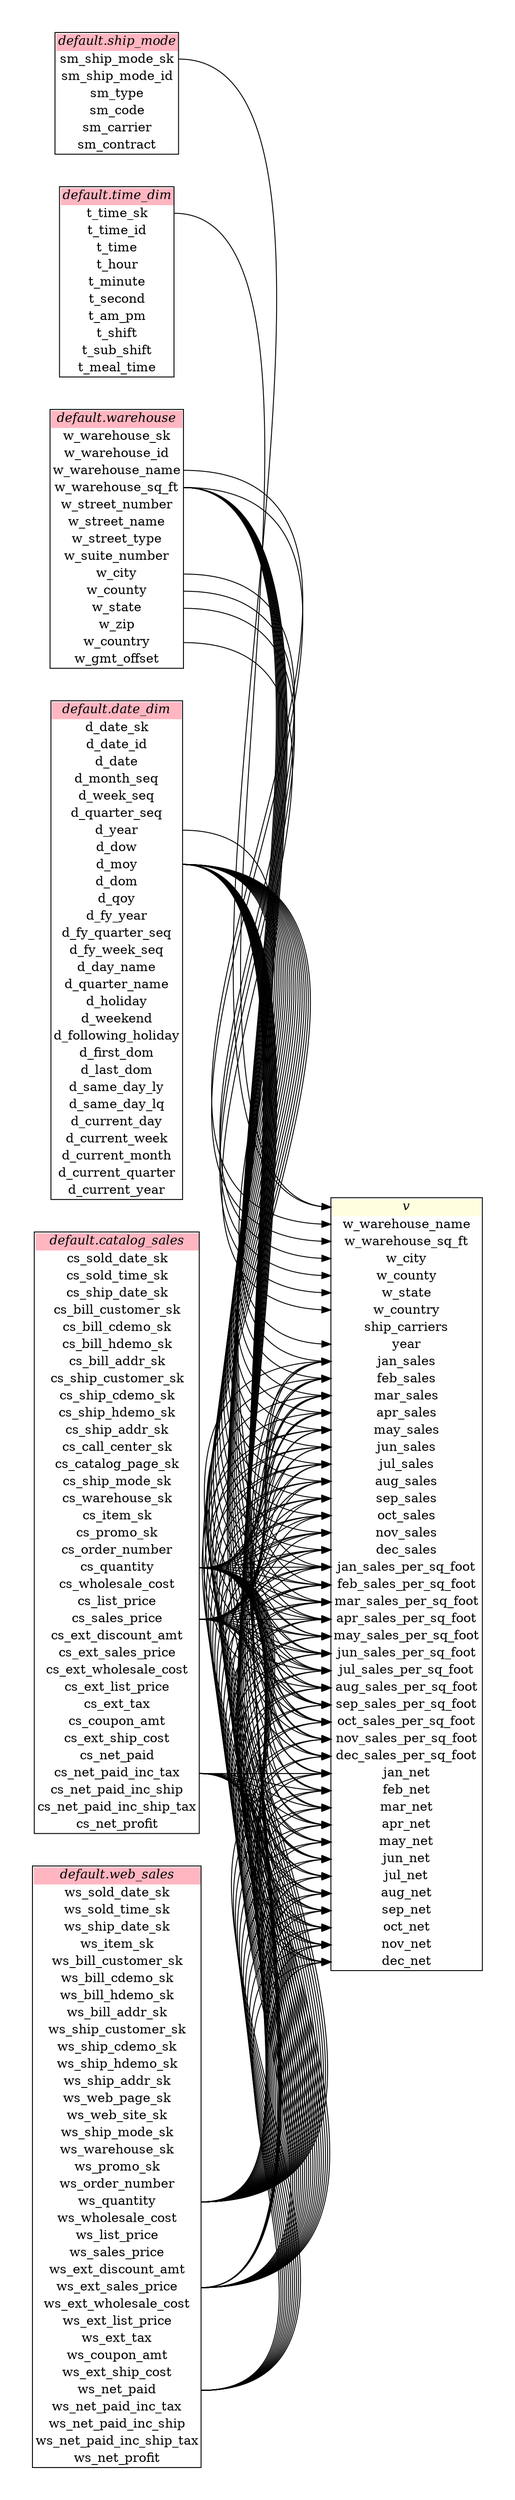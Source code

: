// Automatically generated by TPCDSFlowTestSuite


digraph {
  graph [pad="0.5", nodesep="0.5", ranksep="2", fontname="Helvetica"];
  node [shape=plain]
  rankdir=LR;

  
"default.catalog_sales" [label=<
<table border="1" cellborder="0" cellspacing="0">
  <tr><td bgcolor="lightpink" port="nodeName"><i>default.catalog_sales</i></td></tr>
  <tr><td port="0">cs_sold_date_sk</td></tr>
<tr><td port="1">cs_sold_time_sk</td></tr>
<tr><td port="2">cs_ship_date_sk</td></tr>
<tr><td port="3">cs_bill_customer_sk</td></tr>
<tr><td port="4">cs_bill_cdemo_sk</td></tr>
<tr><td port="5">cs_bill_hdemo_sk</td></tr>
<tr><td port="6">cs_bill_addr_sk</td></tr>
<tr><td port="7">cs_ship_customer_sk</td></tr>
<tr><td port="8">cs_ship_cdemo_sk</td></tr>
<tr><td port="9">cs_ship_hdemo_sk</td></tr>
<tr><td port="10">cs_ship_addr_sk</td></tr>
<tr><td port="11">cs_call_center_sk</td></tr>
<tr><td port="12">cs_catalog_page_sk</td></tr>
<tr><td port="13">cs_ship_mode_sk</td></tr>
<tr><td port="14">cs_warehouse_sk</td></tr>
<tr><td port="15">cs_item_sk</td></tr>
<tr><td port="16">cs_promo_sk</td></tr>
<tr><td port="17">cs_order_number</td></tr>
<tr><td port="18">cs_quantity</td></tr>
<tr><td port="19">cs_wholesale_cost</td></tr>
<tr><td port="20">cs_list_price</td></tr>
<tr><td port="21">cs_sales_price</td></tr>
<tr><td port="22">cs_ext_discount_amt</td></tr>
<tr><td port="23">cs_ext_sales_price</td></tr>
<tr><td port="24">cs_ext_wholesale_cost</td></tr>
<tr><td port="25">cs_ext_list_price</td></tr>
<tr><td port="26">cs_ext_tax</td></tr>
<tr><td port="27">cs_coupon_amt</td></tr>
<tr><td port="28">cs_ext_ship_cost</td></tr>
<tr><td port="29">cs_net_paid</td></tr>
<tr><td port="30">cs_net_paid_inc_tax</td></tr>
<tr><td port="31">cs_net_paid_inc_ship</td></tr>
<tr><td port="32">cs_net_paid_inc_ship_tax</td></tr>
<tr><td port="33">cs_net_profit</td></tr>
</table>>];
     

"default.date_dim" [label=<
<table border="1" cellborder="0" cellspacing="0">
  <tr><td bgcolor="lightpink" port="nodeName"><i>default.date_dim</i></td></tr>
  <tr><td port="0">d_date_sk</td></tr>
<tr><td port="1">d_date_id</td></tr>
<tr><td port="2">d_date</td></tr>
<tr><td port="3">d_month_seq</td></tr>
<tr><td port="4">d_week_seq</td></tr>
<tr><td port="5">d_quarter_seq</td></tr>
<tr><td port="6">d_year</td></tr>
<tr><td port="7">d_dow</td></tr>
<tr><td port="8">d_moy</td></tr>
<tr><td port="9">d_dom</td></tr>
<tr><td port="10">d_qoy</td></tr>
<tr><td port="11">d_fy_year</td></tr>
<tr><td port="12">d_fy_quarter_seq</td></tr>
<tr><td port="13">d_fy_week_seq</td></tr>
<tr><td port="14">d_day_name</td></tr>
<tr><td port="15">d_quarter_name</td></tr>
<tr><td port="16">d_holiday</td></tr>
<tr><td port="17">d_weekend</td></tr>
<tr><td port="18">d_following_holiday</td></tr>
<tr><td port="19">d_first_dom</td></tr>
<tr><td port="20">d_last_dom</td></tr>
<tr><td port="21">d_same_day_ly</td></tr>
<tr><td port="22">d_same_day_lq</td></tr>
<tr><td port="23">d_current_day</td></tr>
<tr><td port="24">d_current_week</td></tr>
<tr><td port="25">d_current_month</td></tr>
<tr><td port="26">d_current_quarter</td></tr>
<tr><td port="27">d_current_year</td></tr>
</table>>];
     

"default.ship_mode" [label=<
<table border="1" cellborder="0" cellspacing="0">
  <tr><td bgcolor="lightpink" port="nodeName"><i>default.ship_mode</i></td></tr>
  <tr><td port="0">sm_ship_mode_sk</td></tr>
<tr><td port="1">sm_ship_mode_id</td></tr>
<tr><td port="2">sm_type</td></tr>
<tr><td port="3">sm_code</td></tr>
<tr><td port="4">sm_carrier</td></tr>
<tr><td port="5">sm_contract</td></tr>
</table>>];
     

"default.time_dim" [label=<
<table border="1" cellborder="0" cellspacing="0">
  <tr><td bgcolor="lightpink" port="nodeName"><i>default.time_dim</i></td></tr>
  <tr><td port="0">t_time_sk</td></tr>
<tr><td port="1">t_time_id</td></tr>
<tr><td port="2">t_time</td></tr>
<tr><td port="3">t_hour</td></tr>
<tr><td port="4">t_minute</td></tr>
<tr><td port="5">t_second</td></tr>
<tr><td port="6">t_am_pm</td></tr>
<tr><td port="7">t_shift</td></tr>
<tr><td port="8">t_sub_shift</td></tr>
<tr><td port="9">t_meal_time</td></tr>
</table>>];
     

"default.warehouse" [label=<
<table border="1" cellborder="0" cellspacing="0">
  <tr><td bgcolor="lightpink" port="nodeName"><i>default.warehouse</i></td></tr>
  <tr><td port="0">w_warehouse_sk</td></tr>
<tr><td port="1">w_warehouse_id</td></tr>
<tr><td port="2">w_warehouse_name</td></tr>
<tr><td port="3">w_warehouse_sq_ft</td></tr>
<tr><td port="4">w_street_number</td></tr>
<tr><td port="5">w_street_name</td></tr>
<tr><td port="6">w_street_type</td></tr>
<tr><td port="7">w_suite_number</td></tr>
<tr><td port="8">w_city</td></tr>
<tr><td port="9">w_county</td></tr>
<tr><td port="10">w_state</td></tr>
<tr><td port="11">w_zip</td></tr>
<tr><td port="12">w_country</td></tr>
<tr><td port="13">w_gmt_offset</td></tr>
</table>>];
     

"default.web_sales" [label=<
<table border="1" cellborder="0" cellspacing="0">
  <tr><td bgcolor="lightpink" port="nodeName"><i>default.web_sales</i></td></tr>
  <tr><td port="0">ws_sold_date_sk</td></tr>
<tr><td port="1">ws_sold_time_sk</td></tr>
<tr><td port="2">ws_ship_date_sk</td></tr>
<tr><td port="3">ws_item_sk</td></tr>
<tr><td port="4">ws_bill_customer_sk</td></tr>
<tr><td port="5">ws_bill_cdemo_sk</td></tr>
<tr><td port="6">ws_bill_hdemo_sk</td></tr>
<tr><td port="7">ws_bill_addr_sk</td></tr>
<tr><td port="8">ws_ship_customer_sk</td></tr>
<tr><td port="9">ws_ship_cdemo_sk</td></tr>
<tr><td port="10">ws_ship_hdemo_sk</td></tr>
<tr><td port="11">ws_ship_addr_sk</td></tr>
<tr><td port="12">ws_web_page_sk</td></tr>
<tr><td port="13">ws_web_site_sk</td></tr>
<tr><td port="14">ws_ship_mode_sk</td></tr>
<tr><td port="15">ws_warehouse_sk</td></tr>
<tr><td port="16">ws_promo_sk</td></tr>
<tr><td port="17">ws_order_number</td></tr>
<tr><td port="18">ws_quantity</td></tr>
<tr><td port="19">ws_wholesale_cost</td></tr>
<tr><td port="20">ws_list_price</td></tr>
<tr><td port="21">ws_sales_price</td></tr>
<tr><td port="22">ws_ext_discount_amt</td></tr>
<tr><td port="23">ws_ext_sales_price</td></tr>
<tr><td port="24">ws_ext_wholesale_cost</td></tr>
<tr><td port="25">ws_ext_list_price</td></tr>
<tr><td port="26">ws_ext_tax</td></tr>
<tr><td port="27">ws_coupon_amt</td></tr>
<tr><td port="28">ws_ext_ship_cost</td></tr>
<tr><td port="29">ws_net_paid</td></tr>
<tr><td port="30">ws_net_paid_inc_tax</td></tr>
<tr><td port="31">ws_net_paid_inc_ship</td></tr>
<tr><td port="32">ws_net_paid_inc_ship_tax</td></tr>
<tr><td port="33">ws_net_profit</td></tr>
</table>>];
     

"v" [label=<
<table border="1" cellborder="0" cellspacing="0">
  <tr><td bgcolor="lightyellow" port="nodeName"><i>v</i></td></tr>
  <tr><td port="0">w_warehouse_name</td></tr>
<tr><td port="1">w_warehouse_sq_ft</td></tr>
<tr><td port="2">w_city</td></tr>
<tr><td port="3">w_county</td></tr>
<tr><td port="4">w_state</td></tr>
<tr><td port="5">w_country</td></tr>
<tr><td port="6">ship_carriers</td></tr>
<tr><td port="7">year</td></tr>
<tr><td port="8">jan_sales</td></tr>
<tr><td port="9">feb_sales</td></tr>
<tr><td port="10">mar_sales</td></tr>
<tr><td port="11">apr_sales</td></tr>
<tr><td port="12">may_sales</td></tr>
<tr><td port="13">jun_sales</td></tr>
<tr><td port="14">jul_sales</td></tr>
<tr><td port="15">aug_sales</td></tr>
<tr><td port="16">sep_sales</td></tr>
<tr><td port="17">oct_sales</td></tr>
<tr><td port="18">nov_sales</td></tr>
<tr><td port="19">dec_sales</td></tr>
<tr><td port="20">jan_sales_per_sq_foot</td></tr>
<tr><td port="21">feb_sales_per_sq_foot</td></tr>
<tr><td port="22">mar_sales_per_sq_foot</td></tr>
<tr><td port="23">apr_sales_per_sq_foot</td></tr>
<tr><td port="24">may_sales_per_sq_foot</td></tr>
<tr><td port="25">jun_sales_per_sq_foot</td></tr>
<tr><td port="26">jul_sales_per_sq_foot</td></tr>
<tr><td port="27">aug_sales_per_sq_foot</td></tr>
<tr><td port="28">sep_sales_per_sq_foot</td></tr>
<tr><td port="29">oct_sales_per_sq_foot</td></tr>
<tr><td port="30">nov_sales_per_sq_foot</td></tr>
<tr><td port="31">dec_sales_per_sq_foot</td></tr>
<tr><td port="32">jan_net</td></tr>
<tr><td port="33">feb_net</td></tr>
<tr><td port="34">mar_net</td></tr>
<tr><td port="35">apr_net</td></tr>
<tr><td port="36">may_net</td></tr>
<tr><td port="37">jun_net</td></tr>
<tr><td port="38">jul_net</td></tr>
<tr><td port="39">aug_net</td></tr>
<tr><td port="40">sep_net</td></tr>
<tr><td port="41">oct_net</td></tr>
<tr><td port="42">nov_net</td></tr>
<tr><td port="43">dec_net</td></tr>
</table>>];
     
  "default.catalog_sales":18 -> "v":10
"default.catalog_sales":18 -> "v":11
"default.catalog_sales":18 -> "v":12
"default.catalog_sales":18 -> "v":13
"default.catalog_sales":18 -> "v":14
"default.catalog_sales":18 -> "v":15
"default.catalog_sales":18 -> "v":16
"default.catalog_sales":18 -> "v":17
"default.catalog_sales":18 -> "v":18
"default.catalog_sales":18 -> "v":19
"default.catalog_sales":18 -> "v":20
"default.catalog_sales":18 -> "v":21
"default.catalog_sales":18 -> "v":22
"default.catalog_sales":18 -> "v":23
"default.catalog_sales":18 -> "v":24
"default.catalog_sales":18 -> "v":25
"default.catalog_sales":18 -> "v":26
"default.catalog_sales":18 -> "v":27
"default.catalog_sales":18 -> "v":28
"default.catalog_sales":18 -> "v":29
"default.catalog_sales":18 -> "v":30
"default.catalog_sales":18 -> "v":31
"default.catalog_sales":18 -> "v":32
"default.catalog_sales":18 -> "v":33
"default.catalog_sales":18 -> "v":34
"default.catalog_sales":18 -> "v":35
"default.catalog_sales":18 -> "v":36
"default.catalog_sales":18 -> "v":37
"default.catalog_sales":18 -> "v":38
"default.catalog_sales":18 -> "v":39
"default.catalog_sales":18 -> "v":40
"default.catalog_sales":18 -> "v":41
"default.catalog_sales":18 -> "v":42
"default.catalog_sales":18 -> "v":43
"default.catalog_sales":18 -> "v":8
"default.catalog_sales":18 -> "v":9
"default.catalog_sales":21 -> "v":10
"default.catalog_sales":21 -> "v":11
"default.catalog_sales":21 -> "v":12
"default.catalog_sales":21 -> "v":13
"default.catalog_sales":21 -> "v":14
"default.catalog_sales":21 -> "v":15
"default.catalog_sales":21 -> "v":16
"default.catalog_sales":21 -> "v":17
"default.catalog_sales":21 -> "v":18
"default.catalog_sales":21 -> "v":19
"default.catalog_sales":21 -> "v":20
"default.catalog_sales":21 -> "v":21
"default.catalog_sales":21 -> "v":22
"default.catalog_sales":21 -> "v":23
"default.catalog_sales":21 -> "v":24
"default.catalog_sales":21 -> "v":25
"default.catalog_sales":21 -> "v":26
"default.catalog_sales":21 -> "v":27
"default.catalog_sales":21 -> "v":28
"default.catalog_sales":21 -> "v":29
"default.catalog_sales":21 -> "v":30
"default.catalog_sales":21 -> "v":31
"default.catalog_sales":21 -> "v":8
"default.catalog_sales":21 -> "v":9
"default.catalog_sales":30 -> "v":32
"default.catalog_sales":30 -> "v":33
"default.catalog_sales":30 -> "v":34
"default.catalog_sales":30 -> "v":35
"default.catalog_sales":30 -> "v":36
"default.catalog_sales":30 -> "v":37
"default.catalog_sales":30 -> "v":38
"default.catalog_sales":30 -> "v":39
"default.catalog_sales":30 -> "v":40
"default.catalog_sales":30 -> "v":41
"default.catalog_sales":30 -> "v":42
"default.catalog_sales":30 -> "v":43
"default.date_dim":6 -> "v":7
"default.date_dim":8 -> "v":10
"default.date_dim":8 -> "v":11
"default.date_dim":8 -> "v":12
"default.date_dim":8 -> "v":13
"default.date_dim":8 -> "v":14
"default.date_dim":8 -> "v":15
"default.date_dim":8 -> "v":16
"default.date_dim":8 -> "v":17
"default.date_dim":8 -> "v":18
"default.date_dim":8 -> "v":19
"default.date_dim":8 -> "v":20
"default.date_dim":8 -> "v":21
"default.date_dim":8 -> "v":22
"default.date_dim":8 -> "v":23
"default.date_dim":8 -> "v":24
"default.date_dim":8 -> "v":25
"default.date_dim":8 -> "v":26
"default.date_dim":8 -> "v":27
"default.date_dim":8 -> "v":28
"default.date_dim":8 -> "v":29
"default.date_dim":8 -> "v":30
"default.date_dim":8 -> "v":31
"default.date_dim":8 -> "v":32
"default.date_dim":8 -> "v":33
"default.date_dim":8 -> "v":34
"default.date_dim":8 -> "v":35
"default.date_dim":8 -> "v":36
"default.date_dim":8 -> "v":37
"default.date_dim":8 -> "v":38
"default.date_dim":8 -> "v":39
"default.date_dim":8 -> "v":40
"default.date_dim":8 -> "v":41
"default.date_dim":8 -> "v":42
"default.date_dim":8 -> "v":43
"default.date_dim":8 -> "v":8
"default.date_dim":8 -> "v":9
"default.ship_mode":0 -> "v":nodeName
"default.time_dim":0 -> "v":nodeName
"default.warehouse":10 -> "v":4
"default.warehouse":12 -> "v":5
"default.warehouse":2 -> "v":0
"default.warehouse":3 -> "v":1
"default.warehouse":3 -> "v":20
"default.warehouse":3 -> "v":21
"default.warehouse":3 -> "v":22
"default.warehouse":3 -> "v":23
"default.warehouse":3 -> "v":24
"default.warehouse":3 -> "v":25
"default.warehouse":3 -> "v":26
"default.warehouse":3 -> "v":27
"default.warehouse":3 -> "v":28
"default.warehouse":3 -> "v":29
"default.warehouse":3 -> "v":30
"default.warehouse":3 -> "v":31
"default.warehouse":8 -> "v":2
"default.warehouse":9 -> "v":3
"default.web_sales":18 -> "v":10
"default.web_sales":18 -> "v":11
"default.web_sales":18 -> "v":12
"default.web_sales":18 -> "v":13
"default.web_sales":18 -> "v":14
"default.web_sales":18 -> "v":15
"default.web_sales":18 -> "v":16
"default.web_sales":18 -> "v":17
"default.web_sales":18 -> "v":18
"default.web_sales":18 -> "v":19
"default.web_sales":18 -> "v":20
"default.web_sales":18 -> "v":21
"default.web_sales":18 -> "v":22
"default.web_sales":18 -> "v":23
"default.web_sales":18 -> "v":24
"default.web_sales":18 -> "v":25
"default.web_sales":18 -> "v":26
"default.web_sales":18 -> "v":27
"default.web_sales":18 -> "v":28
"default.web_sales":18 -> "v":29
"default.web_sales":18 -> "v":30
"default.web_sales":18 -> "v":31
"default.web_sales":18 -> "v":32
"default.web_sales":18 -> "v":33
"default.web_sales":18 -> "v":34
"default.web_sales":18 -> "v":35
"default.web_sales":18 -> "v":36
"default.web_sales":18 -> "v":37
"default.web_sales":18 -> "v":38
"default.web_sales":18 -> "v":39
"default.web_sales":18 -> "v":40
"default.web_sales":18 -> "v":41
"default.web_sales":18 -> "v":42
"default.web_sales":18 -> "v":43
"default.web_sales":18 -> "v":8
"default.web_sales":18 -> "v":9
"default.web_sales":23 -> "v":10
"default.web_sales":23 -> "v":11
"default.web_sales":23 -> "v":12
"default.web_sales":23 -> "v":13
"default.web_sales":23 -> "v":14
"default.web_sales":23 -> "v":15
"default.web_sales":23 -> "v":16
"default.web_sales":23 -> "v":17
"default.web_sales":23 -> "v":18
"default.web_sales":23 -> "v":19
"default.web_sales":23 -> "v":20
"default.web_sales":23 -> "v":21
"default.web_sales":23 -> "v":22
"default.web_sales":23 -> "v":23
"default.web_sales":23 -> "v":24
"default.web_sales":23 -> "v":25
"default.web_sales":23 -> "v":26
"default.web_sales":23 -> "v":27
"default.web_sales":23 -> "v":28
"default.web_sales":23 -> "v":29
"default.web_sales":23 -> "v":30
"default.web_sales":23 -> "v":31
"default.web_sales":23 -> "v":8
"default.web_sales":23 -> "v":9
"default.web_sales":29 -> "v":32
"default.web_sales":29 -> "v":33
"default.web_sales":29 -> "v":34
"default.web_sales":29 -> "v":35
"default.web_sales":29 -> "v":36
"default.web_sales":29 -> "v":37
"default.web_sales":29 -> "v":38
"default.web_sales":29 -> "v":39
"default.web_sales":29 -> "v":40
"default.web_sales":29 -> "v":41
"default.web_sales":29 -> "v":42
"default.web_sales":29 -> "v":43
}
       